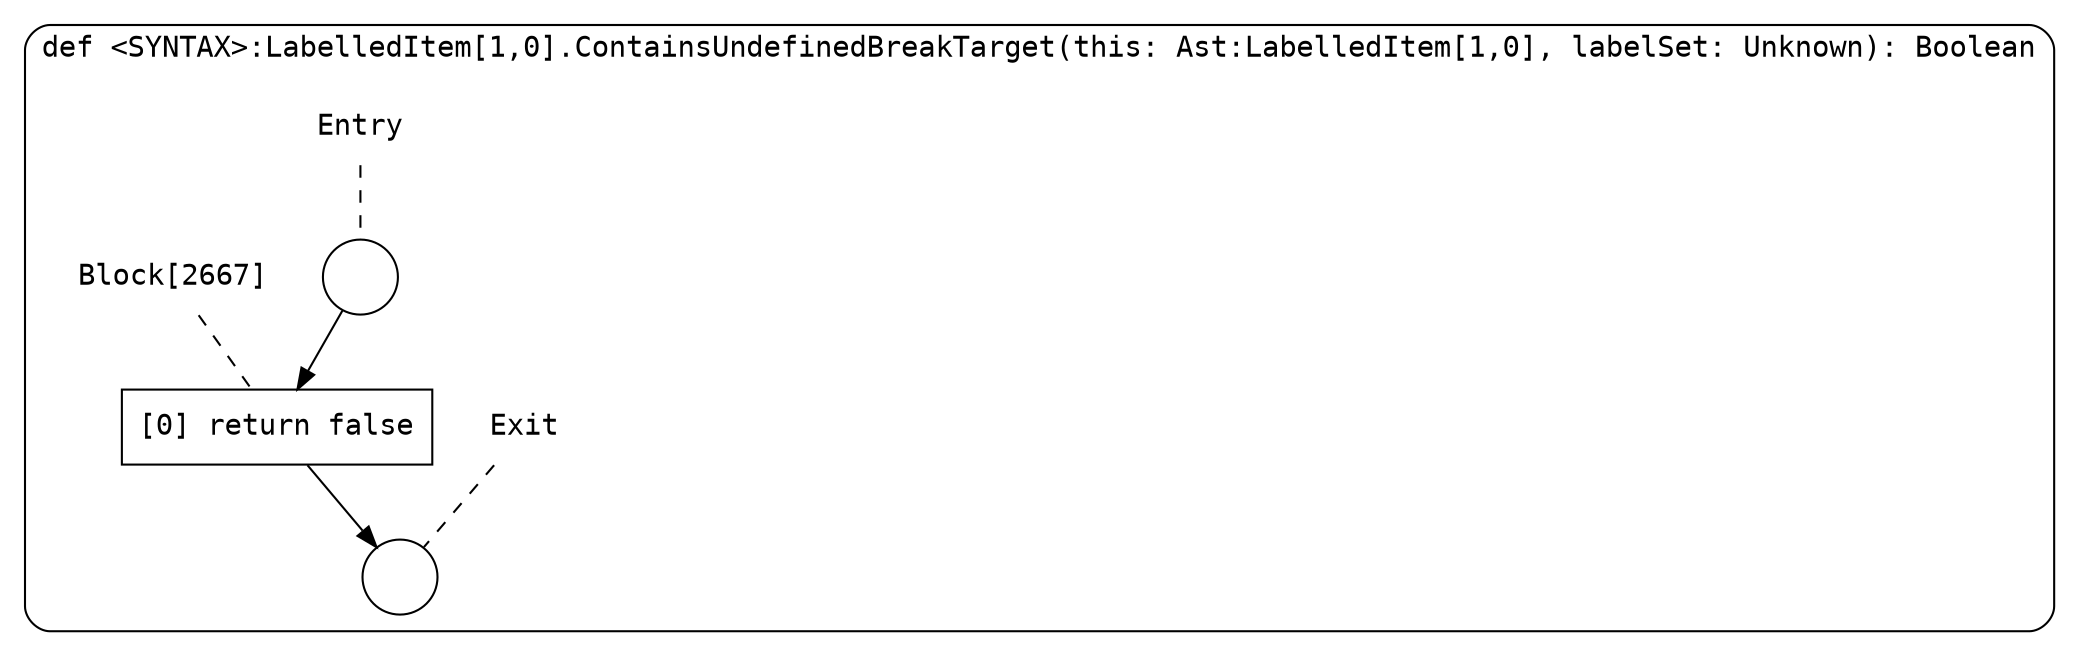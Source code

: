 digraph {
  graph [fontname = "Consolas"]
  node [fontname = "Consolas"]
  edge [fontname = "Consolas"]
  subgraph cluster594 {
    label = "def <SYNTAX>:LabelledItem[1,0].ContainsUndefinedBreakTarget(this: Ast:LabelledItem[1,0], labelSet: Unknown): Boolean"
    style = rounded
    cluster594_entry_name [shape=none, label=<<font color="black">Entry</font>>]
    cluster594_entry_name -> cluster594_entry [arrowhead=none, color="black", style=dashed]
    cluster594_entry [shape=circle label=" " color="black" fillcolor="white" style=filled]
    cluster594_entry -> node2667 [color="black"]
    cluster594_exit_name [shape=none, label=<<font color="black">Exit</font>>]
    cluster594_exit_name -> cluster594_exit [arrowhead=none, color="black", style=dashed]
    cluster594_exit [shape=circle label=" " color="black" fillcolor="white" style=filled]
    node2667_name [shape=none, label=<<font color="black">Block[2667]</font>>]
    node2667_name -> node2667 [arrowhead=none, color="black", style=dashed]
    node2667 [shape=box, label=<<font color="black">[0] return false<BR ALIGN="LEFT"/></font>> color="black" fillcolor="white", style=filled]
    node2667 -> cluster594_exit [color="black"]
  }
}